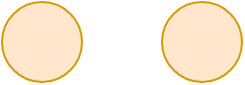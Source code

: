 <mxfile version="12.5.5" type="github"><diagram id="3TBZge4pMhN0Fd1EMC4f" name="Page-1"><mxGraphModel dx="782" dy="437" grid="1" gridSize="10" guides="1" tooltips="1" connect="1" arrows="1" fold="1" page="1" pageScale="1" pageWidth="850" pageHeight="1100" math="0" shadow="0"><root><mxCell id="0"/><mxCell id="1" parent="0"/><mxCell id="1-vCt7rQPoB04RYrHXvl-1" value="" style="ellipse;whiteSpace=wrap;html=1;aspect=fixed;fillColor=#ffe6cc;strokeColor=#d79b00;" vertex="1" parent="1"><mxGeometry x="120" y="200" width="40" height="40" as="geometry"/></mxCell><mxCell id="1-vCt7rQPoB04RYrHXvl-4" value="" style="ellipse;whiteSpace=wrap;html=1;aspect=fixed;fillColor=#ffe6cc;strokeColor=#d79b00;" vertex="1" parent="1"><mxGeometry x="200" y="200" width="40" height="40" as="geometry"/></mxCell></root></mxGraphModel></diagram></mxfile>
